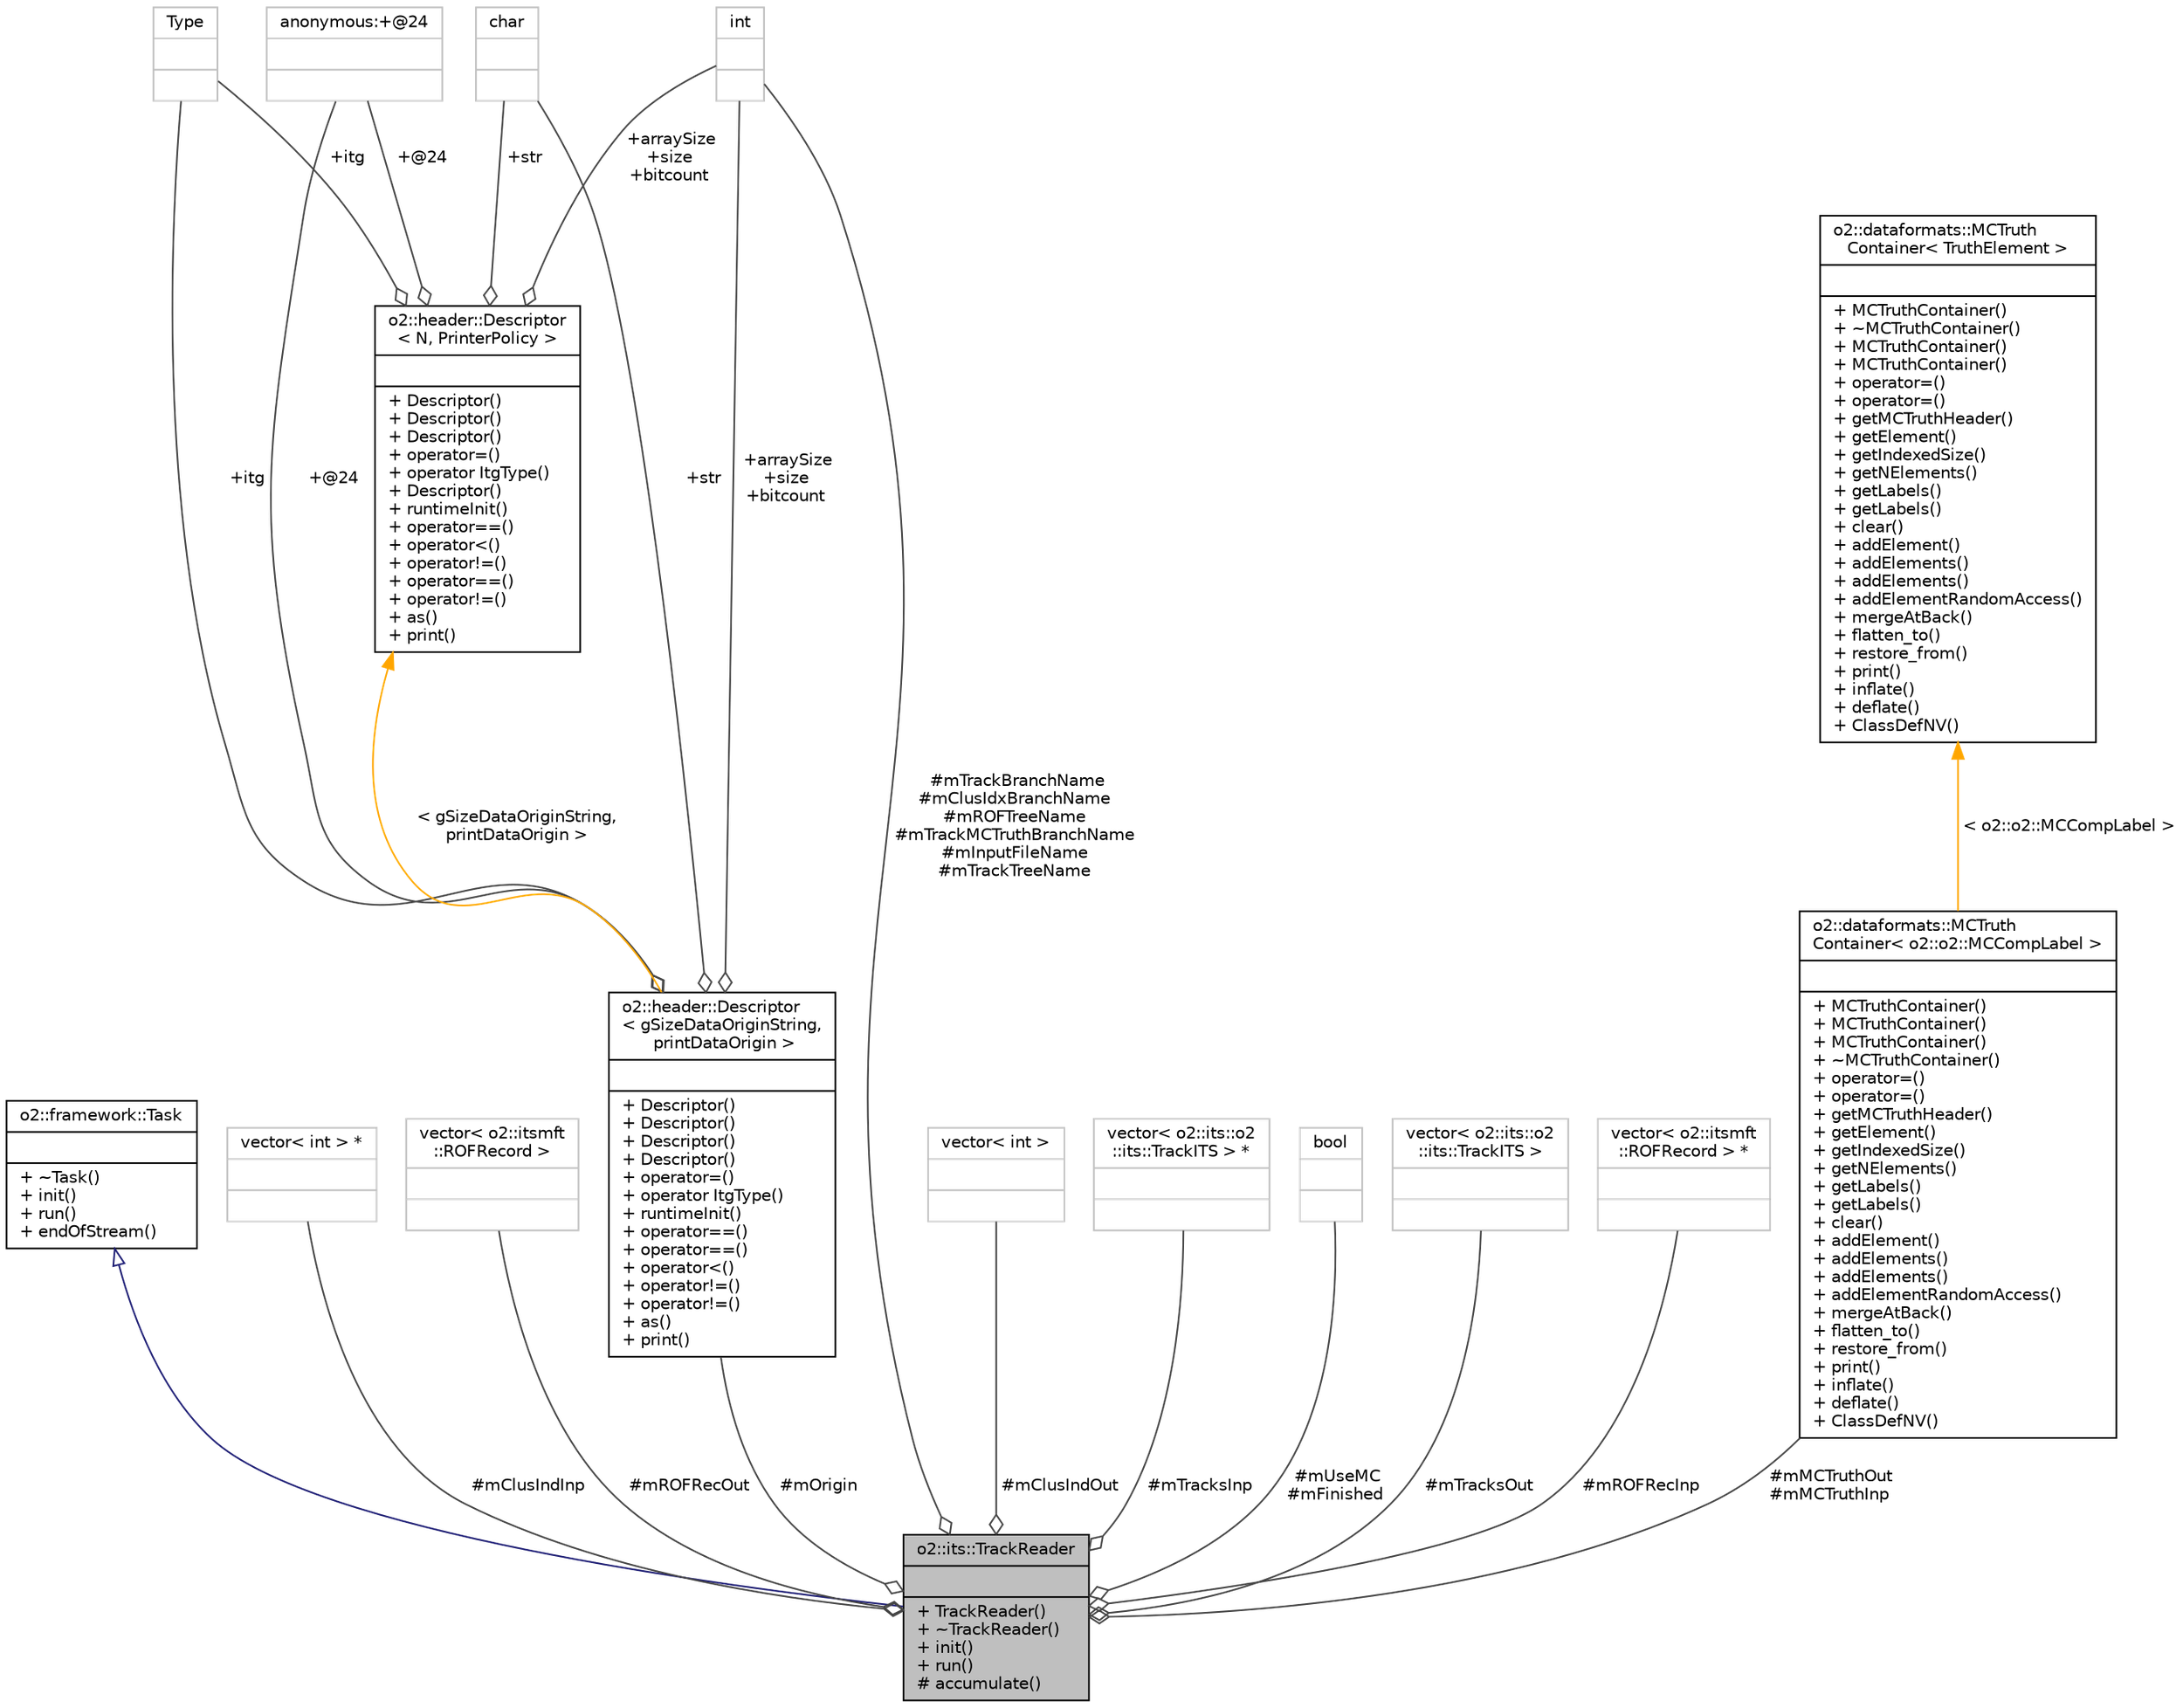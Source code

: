 digraph "o2::its::TrackReader"
{
 // INTERACTIVE_SVG=YES
  bgcolor="transparent";
  edge [fontname="Helvetica",fontsize="10",labelfontname="Helvetica",labelfontsize="10"];
  node [fontname="Helvetica",fontsize="10",shape=record];
  Node1 [label="{o2::its::TrackReader\n||+ TrackReader()\l+ ~TrackReader()\l+ init()\l+ run()\l# accumulate()\l}",height=0.2,width=0.4,color="black", fillcolor="grey75", style="filled", fontcolor="black"];
  Node2 -> Node1 [dir="back",color="midnightblue",fontsize="10",style="solid",arrowtail="onormal",fontname="Helvetica"];
  Node2 [label="{o2::framework::Task\n||+ ~Task()\l+ init()\l+ run()\l+ endOfStream()\l}",height=0.2,width=0.4,color="black",URL="$de/dac/classo2_1_1framework_1_1Task.html"];
  Node3 -> Node1 [color="grey25",fontsize="10",style="solid",label=" #mClusIndInp" ,arrowhead="odiamond",fontname="Helvetica"];
  Node3 [label="{vector\< int \> *\n||}",height=0.2,width=0.4,color="grey75"];
  Node4 -> Node1 [color="grey25",fontsize="10",style="solid",label=" #mROFRecOut" ,arrowhead="odiamond",fontname="Helvetica"];
  Node4 [label="{vector\< o2::itsmft\l::ROFRecord \>\n||}",height=0.2,width=0.4,color="grey75"];
  Node5 -> Node1 [color="grey25",fontsize="10",style="solid",label=" #mOrigin" ,arrowhead="odiamond",fontname="Helvetica"];
  Node5 [label="{o2::header::Descriptor\l\< gSizeDataOriginString,\l printDataOrigin \>\n||+ Descriptor()\l+ Descriptor()\l+ Descriptor()\l+ Descriptor()\l+ operator=()\l+ operator ItgType()\l+ runtimeInit()\l+ operator==()\l+ operator==()\l+ operator\<()\l+ operator!=()\l+ operator!=()\l+ as()\l+ print()\l}",height=0.2,width=0.4,color="black",URL="$d9/db3/structo2_1_1header_1_1Descriptor.html"];
  Node6 -> Node5 [color="grey25",fontsize="10",style="solid",label=" +itg" ,arrowhead="odiamond",fontname="Helvetica"];
  Node6 [label="{Type\n||}",height=0.2,width=0.4,color="grey75"];
  Node7 -> Node5 [color="grey25",fontsize="10",style="solid",label=" +str" ,arrowhead="odiamond",fontname="Helvetica"];
  Node7 [label="{char\n||}",height=0.2,width=0.4,color="grey75"];
  Node8 -> Node5 [color="grey25",fontsize="10",style="solid",label=" +arraySize\n+size\n+bitcount" ,arrowhead="odiamond",fontname="Helvetica"];
  Node8 [label="{int\n||}",height=0.2,width=0.4,color="grey75"];
  Node9 -> Node5 [color="grey25",fontsize="10",style="solid",label=" +@24" ,arrowhead="odiamond",fontname="Helvetica"];
  Node9 [label="{anonymous:+@24\n||}",height=0.2,width=0.4,color="grey75"];
  Node10 -> Node5 [dir="back",color="orange",fontsize="10",style="solid",label=" \< gSizeDataOriginString,\l printDataOrigin \>" ,fontname="Helvetica"];
  Node10 [label="{o2::header::Descriptor\l\< N, PrinterPolicy \>\n||+ Descriptor()\l+ Descriptor()\l+ Descriptor()\l+ operator=()\l+ operator ItgType()\l+ Descriptor()\l+ runtimeInit()\l+ operator==()\l+ operator\<()\l+ operator!=()\l+ operator==()\l+ operator!=()\l+ as()\l+ print()\l}",height=0.2,width=0.4,color="black",URL="$d9/db3/structo2_1_1header_1_1Descriptor.html"];
  Node6 -> Node10 [color="grey25",fontsize="10",style="solid",label=" +itg" ,arrowhead="odiamond",fontname="Helvetica"];
  Node7 -> Node10 [color="grey25",fontsize="10",style="solid",label=" +str" ,arrowhead="odiamond",fontname="Helvetica"];
  Node8 -> Node10 [color="grey25",fontsize="10",style="solid",label=" +arraySize\n+size\n+bitcount" ,arrowhead="odiamond",fontname="Helvetica"];
  Node9 -> Node10 [color="grey25",fontsize="10",style="solid",label=" +@24" ,arrowhead="odiamond",fontname="Helvetica"];
  Node11 -> Node1 [color="grey25",fontsize="10",style="solid",label=" #mClusIndOut" ,arrowhead="odiamond",fontname="Helvetica"];
  Node11 [label="{vector\< int \>\n||}",height=0.2,width=0.4,color="grey75"];
  Node8 -> Node1 [color="grey25",fontsize="10",style="solid",label=" #mTrackBranchName\n#mClusIdxBranchName\n#mROFTreeName\n#mTrackMCTruthBranchName\n#mInputFileName\n#mTrackTreeName" ,arrowhead="odiamond",fontname="Helvetica"];
  Node12 -> Node1 [color="grey25",fontsize="10",style="solid",label=" #mTracksInp" ,arrowhead="odiamond",fontname="Helvetica"];
  Node12 [label="{vector\< o2::its::o2\l::its::TrackITS \> *\n||}",height=0.2,width=0.4,color="grey75"];
  Node13 -> Node1 [color="grey25",fontsize="10",style="solid",label=" #mUseMC\n#mFinished" ,arrowhead="odiamond",fontname="Helvetica"];
  Node13 [label="{bool\n||}",height=0.2,width=0.4,color="grey75"];
  Node14 -> Node1 [color="grey25",fontsize="10",style="solid",label=" #mTracksOut" ,arrowhead="odiamond",fontname="Helvetica"];
  Node14 [label="{vector\< o2::its::o2\l::its::TrackITS \>\n||}",height=0.2,width=0.4,color="grey75"];
  Node15 -> Node1 [color="grey25",fontsize="10",style="solid",label=" #mROFRecInp" ,arrowhead="odiamond",fontname="Helvetica"];
  Node15 [label="{vector\< o2::itsmft\l::ROFRecord \> *\n||}",height=0.2,width=0.4,color="grey75"];
  Node16 -> Node1 [color="grey25",fontsize="10",style="solid",label=" #mMCTruthOut\n#mMCTruthInp" ,arrowhead="odiamond",fontname="Helvetica"];
  Node16 [label="{o2::dataformats::MCTruth\lContainer\< o2::o2::MCCompLabel \>\n||+ MCTruthContainer()\l+ MCTruthContainer()\l+ MCTruthContainer()\l+ ~MCTruthContainer()\l+ operator=()\l+ operator=()\l+ getMCTruthHeader()\l+ getElement()\l+ getIndexedSize()\l+ getNElements()\l+ getLabels()\l+ getLabels()\l+ clear()\l+ addElement()\l+ addElements()\l+ addElements()\l+ addElementRandomAccess()\l+ mergeAtBack()\l+ flatten_to()\l+ restore_from()\l+ print()\l+ inflate()\l+ deflate()\l+ ClassDefNV()\l}",height=0.2,width=0.4,color="black",URL="$dc/daa/classo2_1_1dataformats_1_1MCTruthContainer.html"];
  Node17 -> Node16 [dir="back",color="orange",fontsize="10",style="solid",label=" \< o2::o2::MCCompLabel \>" ,fontname="Helvetica"];
  Node17 [label="{o2::dataformats::MCTruth\lContainer\< TruthElement \>\n||+ MCTruthContainer()\l+ ~MCTruthContainer()\l+ MCTruthContainer()\l+ MCTruthContainer()\l+ operator=()\l+ operator=()\l+ getMCTruthHeader()\l+ getElement()\l+ getIndexedSize()\l+ getNElements()\l+ getLabels()\l+ getLabels()\l+ clear()\l+ addElement()\l+ addElements()\l+ addElements()\l+ addElementRandomAccess()\l+ mergeAtBack()\l+ flatten_to()\l+ restore_from()\l+ print()\l+ inflate()\l+ deflate()\l+ ClassDefNV()\l}",height=0.2,width=0.4,color="black",URL="$dc/daa/classo2_1_1dataformats_1_1MCTruthContainer.html",tooltip="A container to hold and manage MC truth information/labels. "];
}
